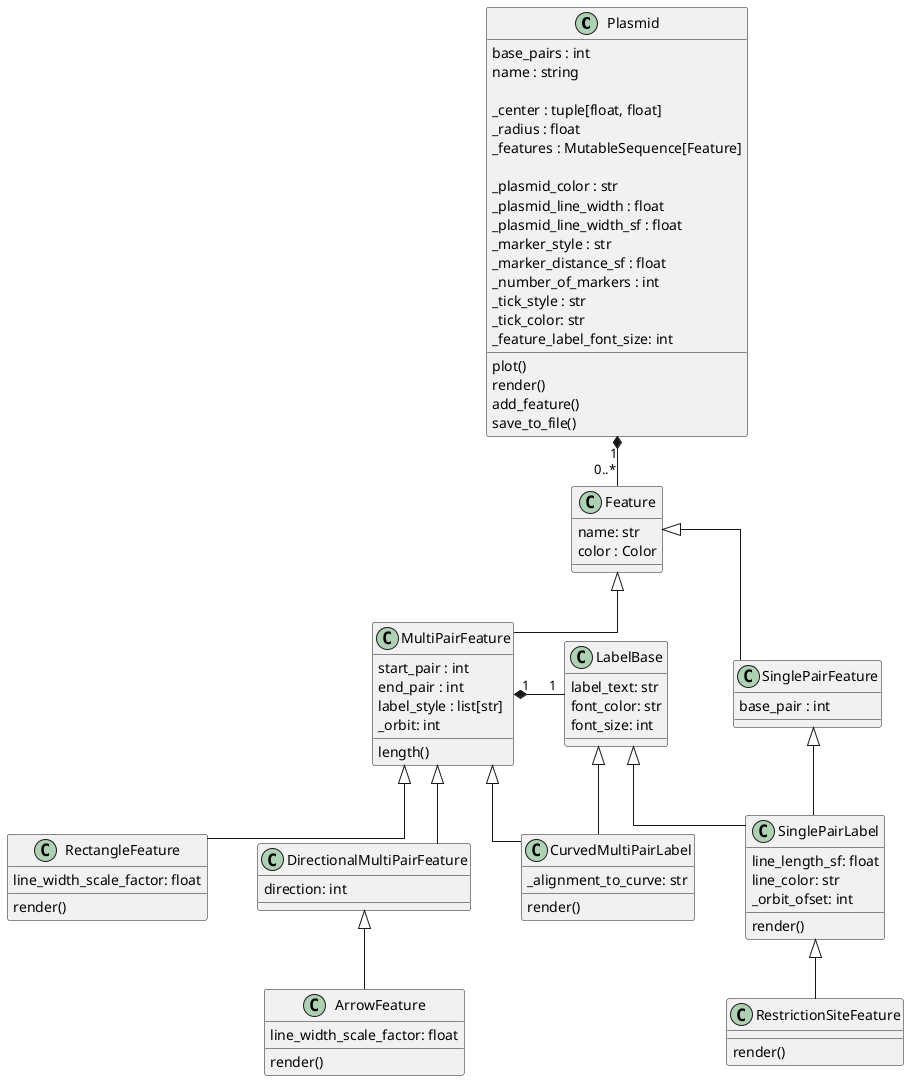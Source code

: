 @startuml plasmidcanvas_release_arch
skinparam linetype polyline
skinparam linetype ortho
skinparam nodesep 50
skinparam ranksep 50

' =============================================================================
' Plasmid


class Plasmid {
    base_pairs : int
    name : string

    _center : tuple[float, float]
    _radius : float
    _features : MutableSequence[Feature]

    _plasmid_color : str
    _plasmid_line_width : float
    _plasmid_line_width_sf : float
    _marker_style : str
    _marker_distance_sf : float
    _number_of_markers : int
    _tick_style : str
    _tick_color: str
    _feature_label_font_size: int

    plot()
    render()
    add_feature()
    save_to_file()
}

Plasmid "1" *-down- "0..*" Feature

' ============================================================================
' Labelling

class LabelBase {
    label_text: str
    font_color: str
    font_size: int
}

SinglePairFeature <|-- SinglePairLabel
LabelBase <|-- SinglePairLabel
class SinglePairLabel {
    line_length_sf: float
    line_color: str
    _orbit_ofset: int
    render()
}

SinglePairLabel <|-- RestrictionSiteFeature
class RestrictionSiteFeature {
    render()
}

MultiPairFeature <|-- CurvedMultiPairLabel
LabelBase <|-- CurvedMultiPairLabel
class CurvedMultiPairLabel{
    _alignment_to_curve: str
    render()
}


' =============================================================================
' Abstract feature types

class Feature {
    name: str
    color : Color
}

MultiPairFeature "1" *- "1" LabelBase

Feature <|-- MultiPairFeature

class MultiPairFeature {
    start_pair : int
    end_pair : int
    label_style : list[str]
    _orbit: int
    length()
}

Feature <|-- SinglePairFeature

class SinglePairFeature {
    base_pair : int
}



' =============================================================================
' Concrete multi pair feature types

' Contains the logic for wrapping a rectangular type of feature around a circle
class RectangleFeature {
    line_width_scale_factor: float
    render()
}

MultiPairFeature <|-- RectangleFeature

class DirectionalMultiPairFeature{
    direction: int
}    

MultiPairFeature <|-- DirectionalMultiPairFeature

class ArrowFeature {
    line_width_scale_factor: float
    render()
}

DirectionalMultiPairFeature <|-- ArrowFeature


@enduml